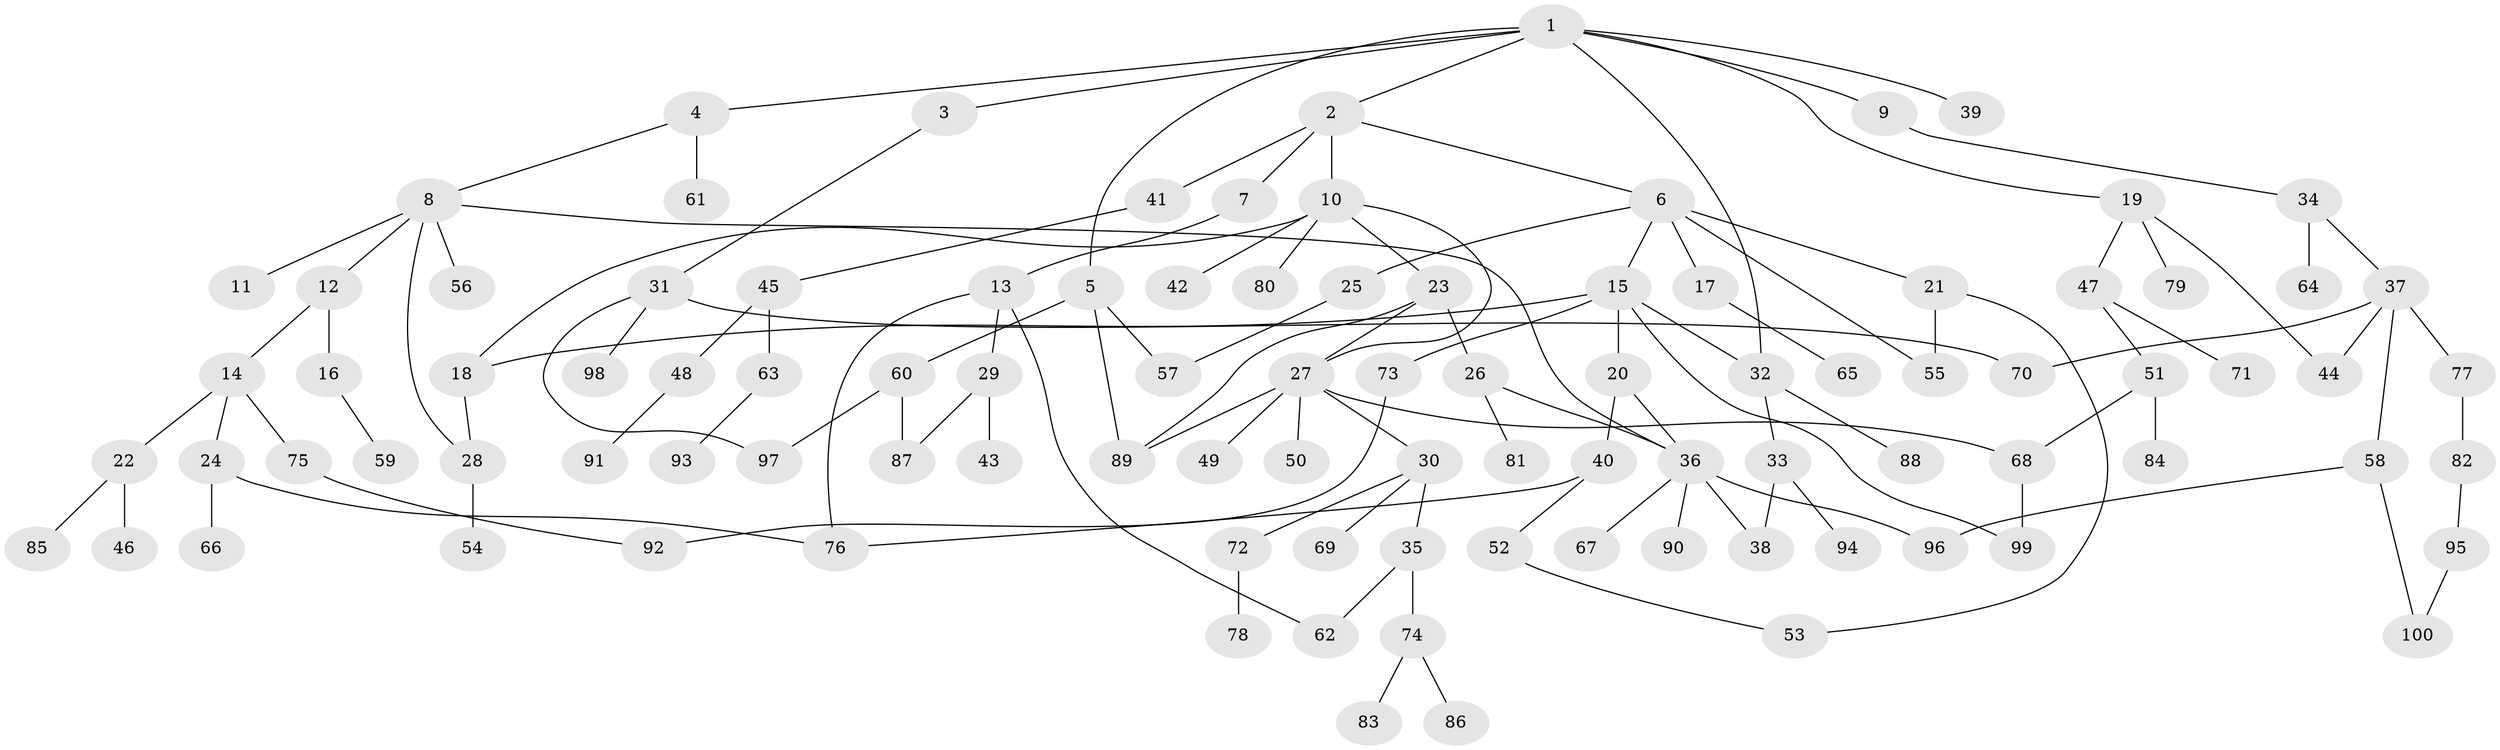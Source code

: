 // Generated by graph-tools (version 1.1) at 2025/25/03/09/25 03:25:28]
// undirected, 100 vertices, 123 edges
graph export_dot {
graph [start="1"]
  node [color=gray90,style=filled];
  1;
  2;
  3;
  4;
  5;
  6;
  7;
  8;
  9;
  10;
  11;
  12;
  13;
  14;
  15;
  16;
  17;
  18;
  19;
  20;
  21;
  22;
  23;
  24;
  25;
  26;
  27;
  28;
  29;
  30;
  31;
  32;
  33;
  34;
  35;
  36;
  37;
  38;
  39;
  40;
  41;
  42;
  43;
  44;
  45;
  46;
  47;
  48;
  49;
  50;
  51;
  52;
  53;
  54;
  55;
  56;
  57;
  58;
  59;
  60;
  61;
  62;
  63;
  64;
  65;
  66;
  67;
  68;
  69;
  70;
  71;
  72;
  73;
  74;
  75;
  76;
  77;
  78;
  79;
  80;
  81;
  82;
  83;
  84;
  85;
  86;
  87;
  88;
  89;
  90;
  91;
  92;
  93;
  94;
  95;
  96;
  97;
  98;
  99;
  100;
  1 -- 2;
  1 -- 3;
  1 -- 4;
  1 -- 5;
  1 -- 9;
  1 -- 19;
  1 -- 39;
  1 -- 32;
  2 -- 6;
  2 -- 7;
  2 -- 10;
  2 -- 41;
  3 -- 31;
  4 -- 8;
  4 -- 61;
  5 -- 57;
  5 -- 60;
  5 -- 89;
  6 -- 15;
  6 -- 17;
  6 -- 21;
  6 -- 25;
  6 -- 55;
  7 -- 13;
  8 -- 11;
  8 -- 12;
  8 -- 56;
  8 -- 28;
  8 -- 36;
  9 -- 34;
  10 -- 18;
  10 -- 23;
  10 -- 27;
  10 -- 42;
  10 -- 80;
  12 -- 14;
  12 -- 16;
  13 -- 29;
  13 -- 62;
  13 -- 76;
  14 -- 22;
  14 -- 24;
  14 -- 75;
  15 -- 20;
  15 -- 32;
  15 -- 73;
  15 -- 18;
  15 -- 99;
  16 -- 59;
  17 -- 65;
  18 -- 28;
  19 -- 44;
  19 -- 47;
  19 -- 79;
  20 -- 40;
  20 -- 36;
  21 -- 53;
  21 -- 55;
  22 -- 46;
  22 -- 85;
  23 -- 26;
  23 -- 89;
  23 -- 27;
  24 -- 66;
  24 -- 76;
  25 -- 57;
  26 -- 36;
  26 -- 81;
  27 -- 30;
  27 -- 49;
  27 -- 50;
  27 -- 68;
  27 -- 89;
  28 -- 54;
  29 -- 43;
  29 -- 87;
  30 -- 35;
  30 -- 69;
  30 -- 72;
  31 -- 70;
  31 -- 97;
  31 -- 98;
  32 -- 33;
  32 -- 88;
  33 -- 94;
  33 -- 38;
  34 -- 37;
  34 -- 64;
  35 -- 62;
  35 -- 74;
  36 -- 38;
  36 -- 67;
  36 -- 90;
  36 -- 96;
  37 -- 58;
  37 -- 77;
  37 -- 44;
  37 -- 70;
  40 -- 52;
  40 -- 76;
  41 -- 45;
  45 -- 48;
  45 -- 63;
  47 -- 51;
  47 -- 71;
  48 -- 91;
  51 -- 68;
  51 -- 84;
  52 -- 53;
  58 -- 96;
  58 -- 100;
  60 -- 87;
  60 -- 97;
  63 -- 93;
  68 -- 99;
  72 -- 78;
  73 -- 92;
  74 -- 83;
  74 -- 86;
  75 -- 92;
  77 -- 82;
  82 -- 95;
  95 -- 100;
}
